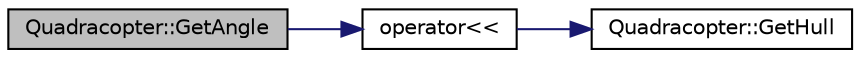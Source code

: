 digraph "Quadracopter::GetAngle"
{
  edge [fontname="Helvetica",fontsize="10",labelfontname="Helvetica",labelfontsize="10"];
  node [fontname="Helvetica",fontsize="10",shape=record];
  rankdir="LR";
  Node1 [label="Quadracopter::GetAngle",height=0.2,width=0.4,color="black", fillcolor="grey75", style="filled", fontcolor="black"];
  Node1 -> Node2 [color="midnightblue",fontsize="10",style="solid",fontname="Helvetica"];
  Node2 [label="operator\<\<",height=0.2,width=0.4,color="black", fillcolor="white", style="filled",URL="$_quadracopter_8hh.html#af216f9e5677de029a33dc3f4e580a542",tooltip="Przeciazenie operatora zapisujacego wierzcholki drona do pliku. "];
  Node2 -> Node3 [color="midnightblue",fontsize="10",style="solid",fontname="Helvetica"];
  Node3 [label="Quadracopter::GetHull",height=0.2,width=0.4,color="black", fillcolor="white", style="filled",URL="$class_quadracopter.html#a1e565e85a55c6c2c1ea7db8869dd6dcc",tooltip="Pobranie kadluba z mozliwoscia zmiany. "];
}
